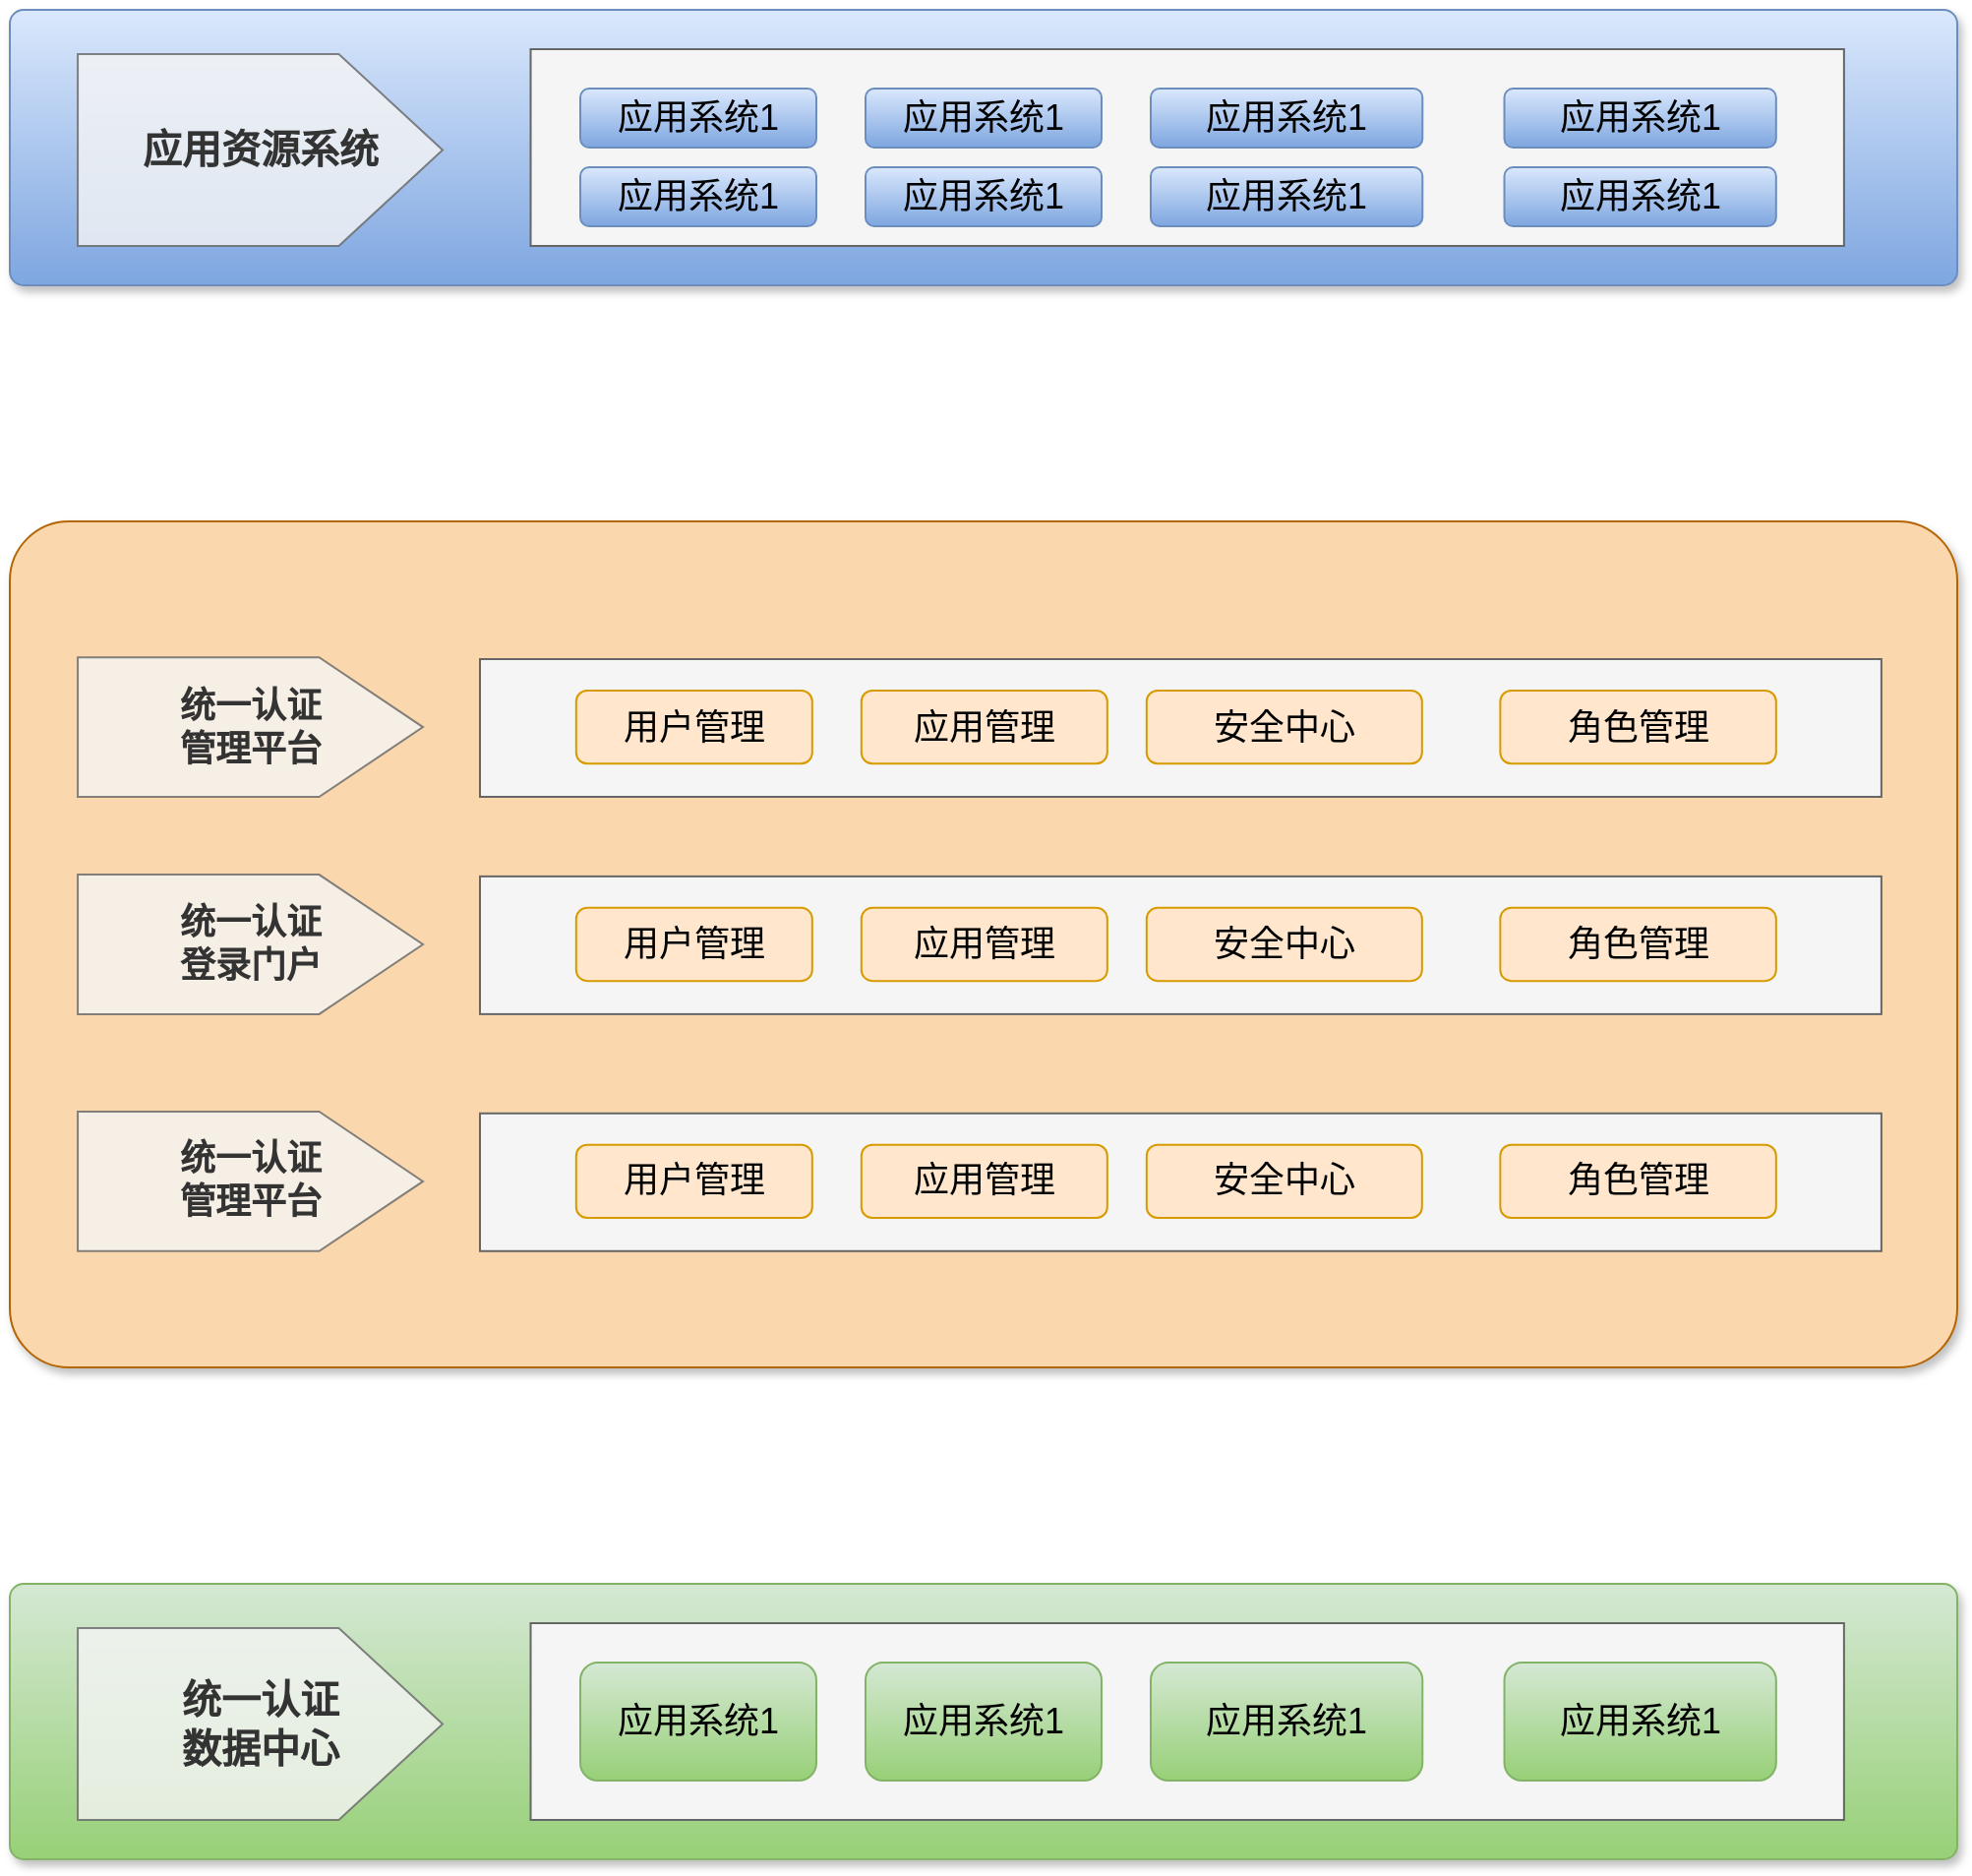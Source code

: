 <mxfile version="18.2.0" type="github">
  <diagram name="Page-1" id="d9b1e647-80fa-b4a2-5024-87a742678bcc">
    <mxGraphModel dx="1335" dy="808" grid="1" gridSize="10" guides="1" tooltips="1" connect="1" arrows="0" fold="1" page="1" pageScale="1" pageWidth="600" pageHeight="1500" background="none" math="0" shadow="0">
      <root>
        <mxCell id="0" />
        <mxCell id="1" parent="0" />
        <mxCell id="57fe6abec08f04cb-7" value="" style="text;html=1;strokeColor=#6c8ebf;fillColor=#dae8fc;align=center;verticalAlign=middle;whiteSpace=wrap;fontSize=54;fontStyle=1;shadow=1;rounded=1;glass=0;sketch=0;gradientColor=#7ea6e0;arcSize=5;" parent="1" vertex="1">
          <mxGeometry x="50" y="90" width="990" height="140" as="geometry" />
        </mxCell>
        <mxCell id="60hh8dOJ01memG8-q0ME-10" value="" style="rounded=0;whiteSpace=wrap;html=1;shadow=0;glass=0;sketch=0;fontSize=20;fillColor=#f5f5f5;fontColor=#333333;strokeColor=#666666;" vertex="1" parent="57fe6abec08f04cb-7">
          <mxGeometry x="264.767" y="20" width="667.674" height="100" as="geometry" />
        </mxCell>
        <mxCell id="60hh8dOJ01memG8-q0ME-2" value="&lt;font style=&quot;font-size: 18px;&quot;&gt;应用系统1&lt;/font&gt;" style="rounded=1;whiteSpace=wrap;html=1;shadow=0;glass=0;sketch=0;fillColor=#dae8fc;strokeColor=#6c8ebf;gradientColor=#7ea6e0;" vertex="1" parent="57fe6abec08f04cb-7">
          <mxGeometry x="290" y="40" width="120" height="30" as="geometry" />
        </mxCell>
        <mxCell id="60hh8dOJ01memG8-q0ME-9" value="&lt;span style=&quot;color: rgb(51, 51, 51);&quot;&gt;&lt;b&gt;&lt;font style=&quot;font-size: 20px;&quot;&gt;应用资源系统&lt;/font&gt;&lt;/b&gt;&lt;/span&gt;" style="html=1;shadow=0;dashed=0;align=center;verticalAlign=middle;shape=mxgraph.arrows2.arrow;dy=0;dx=52.76;notch=0;rounded=0;glass=0;sketch=0;fontSize=18;fillColor=#f5f5f5;fontColor=#333333;strokeColor=#666666;whiteSpace=wrap;opacity=80;" vertex="1" parent="57fe6abec08f04cb-7">
          <mxGeometry x="34.53" y="22.5" width="185.47" height="97.5" as="geometry" />
        </mxCell>
        <mxCell id="60hh8dOJ01memG8-q0ME-16" value="&lt;font style=&quot;font-size: 18px;&quot;&gt;应用系统1&lt;/font&gt;" style="rounded=1;whiteSpace=wrap;html=1;shadow=0;glass=0;sketch=0;fillColor=#dae8fc;strokeColor=#6c8ebf;gradientColor=#7ea6e0;" vertex="1" parent="57fe6abec08f04cb-7">
          <mxGeometry x="759.767" y="40" width="138.14" height="30" as="geometry" />
        </mxCell>
        <mxCell id="60hh8dOJ01memG8-q0ME-15" value="&lt;font style=&quot;font-size: 18px;&quot;&gt;应用系统1&lt;/font&gt;" style="rounded=1;whiteSpace=wrap;html=1;shadow=0;glass=0;sketch=0;fillColor=#dae8fc;strokeColor=#6c8ebf;gradientColor=#7ea6e0;" vertex="1" parent="57fe6abec08f04cb-7">
          <mxGeometry x="579.998" y="40" width="138.14" height="30" as="geometry" />
        </mxCell>
        <mxCell id="60hh8dOJ01memG8-q0ME-14" value="&lt;font style=&quot;font-size: 18px;&quot;&gt;应用系统1&lt;/font&gt;" style="rounded=1;whiteSpace=wrap;html=1;shadow=0;glass=0;sketch=0;fillColor=#dae8fc;strokeColor=#6c8ebf;gradientColor=#7ea6e0;" vertex="1" parent="57fe6abec08f04cb-7">
          <mxGeometry x="759.767" y="80" width="138.14" height="30" as="geometry" />
        </mxCell>
        <mxCell id="60hh8dOJ01memG8-q0ME-13" value="&lt;font style=&quot;font-size: 18px;&quot;&gt;应用系统1&lt;/font&gt;" style="rounded=1;whiteSpace=wrap;html=1;shadow=0;glass=0;sketch=0;fillColor=#dae8fc;strokeColor=#6c8ebf;gradientColor=#7ea6e0;" vertex="1" parent="57fe6abec08f04cb-7">
          <mxGeometry x="579.998" y="80" width="138.14" height="30" as="geometry" />
        </mxCell>
        <mxCell id="60hh8dOJ01memG8-q0ME-12" value="&lt;font style=&quot;font-size: 18px;&quot;&gt;应用系统1&lt;/font&gt;" style="rounded=1;whiteSpace=wrap;html=1;shadow=0;glass=0;sketch=0;fillColor=#dae8fc;strokeColor=#6c8ebf;gradientColor=#7ea6e0;" vertex="1" parent="57fe6abec08f04cb-7">
          <mxGeometry x="435" y="40" width="120" height="30" as="geometry" />
        </mxCell>
        <mxCell id="60hh8dOJ01memG8-q0ME-11" value="&lt;font style=&quot;font-size: 18px;&quot;&gt;应用系统1&lt;/font&gt;" style="rounded=1;whiteSpace=wrap;html=1;shadow=0;glass=0;sketch=0;fillColor=#dae8fc;strokeColor=#6c8ebf;gradientColor=#7ea6e0;" vertex="1" parent="57fe6abec08f04cb-7">
          <mxGeometry x="290" y="80" width="120" height="30" as="geometry" />
        </mxCell>
        <mxCell id="60hh8dOJ01memG8-q0ME-17" value="&lt;font style=&quot;font-size: 18px;&quot;&gt;应用系统1&lt;/font&gt;" style="rounded=1;whiteSpace=wrap;html=1;shadow=0;glass=0;sketch=0;fillColor=#dae8fc;strokeColor=#6c8ebf;gradientColor=#7ea6e0;" vertex="1" parent="57fe6abec08f04cb-7">
          <mxGeometry x="435" y="80" width="120" height="30" as="geometry" />
        </mxCell>
        <mxCell id="60hh8dOJ01memG8-q0ME-18" value="" style="text;html=1;strokeColor=#b46504;fillColor=#fad7ac;align=center;verticalAlign=middle;whiteSpace=wrap;fontSize=54;fontStyle=1;shadow=1;rounded=1;glass=0;sketch=0;arcSize=7;" vertex="1" parent="1">
          <mxGeometry x="50" y="350" width="990" height="430" as="geometry" />
        </mxCell>
        <mxCell id="60hh8dOJ01memG8-q0ME-19" value="" style="rounded=0;whiteSpace=wrap;html=1;shadow=0;glass=0;sketch=0;fontSize=20;fillColor=#f5f5f5;fontColor=#333333;strokeColor=#666666;" vertex="1" parent="60hh8dOJ01memG8-q0ME-18">
          <mxGeometry x="239" y="70" width="712.44" height="70" as="geometry" />
        </mxCell>
        <mxCell id="60hh8dOJ01memG8-q0ME-20" value="&lt;font style=&quot;font-size: 18px;&quot;&gt;用户管理&lt;/font&gt;" style="rounded=1;whiteSpace=wrap;html=1;shadow=0;glass=0;sketch=0;fillColor=#ffe6cc;strokeColor=#d79b00;" vertex="1" parent="60hh8dOJ01memG8-q0ME-18">
          <mxGeometry x="287.91" y="85.99" width="120" height="37.14" as="geometry" />
        </mxCell>
        <mxCell id="60hh8dOJ01memG8-q0ME-21" value="&lt;div style=&quot;&quot;&gt;&lt;b style=&quot;background-color: initial;&quot;&gt;统一认证&lt;/b&gt;&lt;/div&gt;&lt;span style=&quot;color: rgb(51, 51, 51);&quot;&gt;&lt;div style=&quot;&quot;&gt;&lt;b style=&quot;background-color: initial;&quot;&gt;管理平台&lt;/b&gt;&lt;/div&gt;&lt;/span&gt;" style="html=1;shadow=0;dashed=0;align=center;verticalAlign=middle;shape=mxgraph.arrows2.arrow;dy=0;dx=52.76;notch=0;rounded=0;glass=0;sketch=0;fontSize=18;fillColor=#f5f5f5;fontColor=#333333;strokeColor=#666666;whiteSpace=wrap;opacity=80;" vertex="1" parent="60hh8dOJ01memG8-q0ME-18">
          <mxGeometry x="34.53" y="69.11" width="175.47" height="70.89" as="geometry" />
        </mxCell>
        <mxCell id="60hh8dOJ01memG8-q0ME-22" value="&lt;font style=&quot;font-size: 18px;&quot;&gt;角色管理&lt;/font&gt;" style="rounded=1;whiteSpace=wrap;html=1;shadow=0;glass=0;sketch=0;fillColor=#ffe6cc;strokeColor=#d79b00;" vertex="1" parent="60hh8dOJ01memG8-q0ME-18">
          <mxGeometry x="757.68" y="85.99" width="140.23" height="37.14" as="geometry" />
        </mxCell>
        <mxCell id="60hh8dOJ01memG8-q0ME-23" value="&lt;font style=&quot;font-size: 18px;&quot;&gt;安全中心&lt;/font&gt;" style="rounded=1;whiteSpace=wrap;html=1;shadow=0;glass=0;sketch=0;fillColor=#ffe6cc;strokeColor=#d79b00;" vertex="1" parent="60hh8dOJ01memG8-q0ME-18">
          <mxGeometry x="577.91" y="85.99" width="140" height="37.14" as="geometry" />
        </mxCell>
        <mxCell id="60hh8dOJ01memG8-q0ME-26" value="&lt;font style=&quot;font-size: 18px;&quot;&gt;应用管理&lt;/font&gt;" style="rounded=1;whiteSpace=wrap;html=1;shadow=0;glass=0;sketch=0;fillColor=#ffe6cc;strokeColor=#d79b00;" vertex="1" parent="60hh8dOJ01memG8-q0ME-18">
          <mxGeometry x="432.91" y="85.99" width="125" height="37.14" as="geometry" />
        </mxCell>
        <mxCell id="60hh8dOJ01memG8-q0ME-29" value="" style="rounded=0;whiteSpace=wrap;html=1;shadow=0;glass=0;sketch=0;fontSize=20;fillColor=#f5f5f5;fontColor=#333333;strokeColor=#666666;" vertex="1" parent="60hh8dOJ01memG8-q0ME-18">
          <mxGeometry x="239" y="180.44" width="712.44" height="70" as="geometry" />
        </mxCell>
        <mxCell id="60hh8dOJ01memG8-q0ME-30" value="&lt;font style=&quot;font-size: 18px;&quot;&gt;用户管理&lt;/font&gt;" style="rounded=1;whiteSpace=wrap;html=1;shadow=0;glass=0;sketch=0;fillColor=#ffe6cc;strokeColor=#d79b00;" vertex="1" parent="60hh8dOJ01memG8-q0ME-18">
          <mxGeometry x="287.91" y="196.43" width="120" height="37.14" as="geometry" />
        </mxCell>
        <mxCell id="60hh8dOJ01memG8-q0ME-31" value="&lt;span style=&quot;color: rgb(51, 51, 51);&quot;&gt;&lt;b&gt;&lt;font style=&quot;font-size: 18px;&quot;&gt;统一认证&lt;br&gt;登录门户&lt;/font&gt;&lt;/b&gt;&lt;/span&gt;" style="html=1;shadow=0;dashed=0;align=center;verticalAlign=middle;shape=mxgraph.arrows2.arrow;dy=0;dx=52.76;notch=0;rounded=0;glass=0;sketch=0;fontSize=18;fillColor=#f5f5f5;fontColor=#333333;strokeColor=#666666;whiteSpace=wrap;opacity=80;" vertex="1" parent="60hh8dOJ01memG8-q0ME-18">
          <mxGeometry x="34.53" y="179.55" width="175.47" height="70.89" as="geometry" />
        </mxCell>
        <mxCell id="60hh8dOJ01memG8-q0ME-32" value="&lt;font style=&quot;font-size: 18px;&quot;&gt;角色管理&lt;/font&gt;" style="rounded=1;whiteSpace=wrap;html=1;shadow=0;glass=0;sketch=0;fillColor=#ffe6cc;strokeColor=#d79b00;" vertex="1" parent="60hh8dOJ01memG8-q0ME-18">
          <mxGeometry x="757.68" y="196.43" width="140.23" height="37.14" as="geometry" />
        </mxCell>
        <mxCell id="60hh8dOJ01memG8-q0ME-33" value="&lt;font style=&quot;font-size: 18px;&quot;&gt;安全中心&lt;/font&gt;" style="rounded=1;whiteSpace=wrap;html=1;shadow=0;glass=0;sketch=0;fillColor=#ffe6cc;strokeColor=#d79b00;" vertex="1" parent="60hh8dOJ01memG8-q0ME-18">
          <mxGeometry x="577.91" y="196.43" width="140" height="37.14" as="geometry" />
        </mxCell>
        <mxCell id="60hh8dOJ01memG8-q0ME-34" value="&lt;font style=&quot;font-size: 18px;&quot;&gt;应用管理&lt;/font&gt;" style="rounded=1;whiteSpace=wrap;html=1;shadow=0;glass=0;sketch=0;fillColor=#ffe6cc;strokeColor=#d79b00;" vertex="1" parent="60hh8dOJ01memG8-q0ME-18">
          <mxGeometry x="432.91" y="196.43" width="125" height="37.14" as="geometry" />
        </mxCell>
        <mxCell id="60hh8dOJ01memG8-q0ME-35" value="" style="rounded=0;whiteSpace=wrap;html=1;shadow=0;glass=0;sketch=0;fontSize=20;fillColor=#f5f5f5;fontColor=#333333;strokeColor=#666666;" vertex="1" parent="60hh8dOJ01memG8-q0ME-18">
          <mxGeometry x="239" y="300.89" width="712.44" height="70" as="geometry" />
        </mxCell>
        <mxCell id="60hh8dOJ01memG8-q0ME-36" value="&lt;font style=&quot;font-size: 18px;&quot;&gt;用户管理&lt;/font&gt;" style="rounded=1;whiteSpace=wrap;html=1;shadow=0;glass=0;sketch=0;fillColor=#ffe6cc;strokeColor=#d79b00;" vertex="1" parent="60hh8dOJ01memG8-q0ME-18">
          <mxGeometry x="287.91" y="316.88" width="120" height="37.14" as="geometry" />
        </mxCell>
        <mxCell id="60hh8dOJ01memG8-q0ME-37" value="&lt;span style=&quot;color: rgb(51, 51, 51);&quot;&gt;&lt;b&gt;&lt;font style=&quot;font-size: 18px;&quot;&gt;统一认证&lt;br&gt;管理平台&lt;/font&gt;&lt;/b&gt;&lt;/span&gt;" style="html=1;shadow=0;dashed=0;align=center;verticalAlign=middle;shape=mxgraph.arrows2.arrow;dy=0;dx=52.76;notch=0;rounded=0;glass=0;sketch=0;fontSize=18;fillColor=#f5f5f5;fontColor=#333333;strokeColor=#666666;whiteSpace=wrap;opacity=80;" vertex="1" parent="60hh8dOJ01memG8-q0ME-18">
          <mxGeometry x="34.53" y="300" width="175.47" height="70.89" as="geometry" />
        </mxCell>
        <mxCell id="60hh8dOJ01memG8-q0ME-38" value="&lt;font style=&quot;font-size: 18px;&quot;&gt;角色管理&lt;/font&gt;" style="rounded=1;whiteSpace=wrap;html=1;shadow=0;glass=0;sketch=0;fillColor=#ffe6cc;strokeColor=#d79b00;" vertex="1" parent="60hh8dOJ01memG8-q0ME-18">
          <mxGeometry x="757.68" y="316.88" width="140.23" height="37.14" as="geometry" />
        </mxCell>
        <mxCell id="60hh8dOJ01memG8-q0ME-39" value="&lt;font style=&quot;font-size: 18px;&quot;&gt;安全中心&lt;/font&gt;" style="rounded=1;whiteSpace=wrap;html=1;shadow=0;glass=0;sketch=0;fillColor=#ffe6cc;strokeColor=#d79b00;" vertex="1" parent="60hh8dOJ01memG8-q0ME-18">
          <mxGeometry x="577.91" y="316.88" width="140" height="37.14" as="geometry" />
        </mxCell>
        <mxCell id="60hh8dOJ01memG8-q0ME-40" value="&lt;font style=&quot;font-size: 18px;&quot;&gt;应用管理&lt;/font&gt;" style="rounded=1;whiteSpace=wrap;html=1;shadow=0;glass=0;sketch=0;fillColor=#ffe6cc;strokeColor=#d79b00;" vertex="1" parent="60hh8dOJ01memG8-q0ME-18">
          <mxGeometry x="432.91" y="316.88" width="125" height="37.14" as="geometry" />
        </mxCell>
        <mxCell id="60hh8dOJ01memG8-q0ME-41" value="" style="text;html=1;strokeColor=#82b366;fillColor=#d5e8d4;align=center;verticalAlign=middle;whiteSpace=wrap;fontSize=54;fontStyle=1;shadow=1;rounded=1;glass=0;sketch=0;gradientColor=#97d077;arcSize=5;" vertex="1" parent="1">
          <mxGeometry x="50" y="890" width="990" height="140" as="geometry" />
        </mxCell>
        <mxCell id="60hh8dOJ01memG8-q0ME-42" value="" style="rounded=0;whiteSpace=wrap;html=1;shadow=0;glass=0;sketch=0;fontSize=20;fillColor=#f5f5f5;fontColor=#333333;strokeColor=#666666;" vertex="1" parent="60hh8dOJ01memG8-q0ME-41">
          <mxGeometry x="264.767" y="20" width="667.674" height="100" as="geometry" />
        </mxCell>
        <mxCell id="60hh8dOJ01memG8-q0ME-43" value="&lt;font style=&quot;font-size: 18px;&quot;&gt;应用系统1&lt;/font&gt;" style="rounded=1;whiteSpace=wrap;html=1;shadow=0;glass=0;sketch=0;fillColor=#d5e8d4;strokeColor=#82b366;gradientColor=#97d077;" vertex="1" parent="60hh8dOJ01memG8-q0ME-41">
          <mxGeometry x="290" y="40" width="120" height="60" as="geometry" />
        </mxCell>
        <mxCell id="60hh8dOJ01memG8-q0ME-44" value="&lt;span style=&quot;color: rgb(51, 51, 51);&quot;&gt;&lt;b&gt;&lt;font style=&quot;font-size: 20px;&quot;&gt;统一认证&lt;br&gt;数据中心&lt;br&gt;&lt;/font&gt;&lt;/b&gt;&lt;/span&gt;" style="html=1;shadow=0;dashed=0;align=center;verticalAlign=middle;shape=mxgraph.arrows2.arrow;dy=0;dx=52.76;notch=0;rounded=0;glass=0;sketch=0;fontSize=18;fillColor=#f5f5f5;fontColor=#333333;strokeColor=#666666;whiteSpace=wrap;opacity=80;" vertex="1" parent="60hh8dOJ01memG8-q0ME-41">
          <mxGeometry x="34.53" y="22.5" width="185.47" height="97.5" as="geometry" />
        </mxCell>
        <mxCell id="60hh8dOJ01memG8-q0ME-45" value="&lt;font style=&quot;font-size: 18px;&quot;&gt;应用系统1&lt;/font&gt;" style="rounded=1;whiteSpace=wrap;html=1;shadow=0;glass=0;sketch=0;fillColor=#d5e8d4;strokeColor=#82b366;gradientColor=#97d077;" vertex="1" parent="60hh8dOJ01memG8-q0ME-41">
          <mxGeometry x="759.77" y="40" width="138.14" height="60" as="geometry" />
        </mxCell>
        <mxCell id="60hh8dOJ01memG8-q0ME-46" value="&lt;font style=&quot;font-size: 18px;&quot;&gt;应用系统1&lt;/font&gt;" style="rounded=1;whiteSpace=wrap;html=1;shadow=0;glass=0;sketch=0;fillColor=#d5e8d4;strokeColor=#82b366;gradientColor=#97d077;" vertex="1" parent="60hh8dOJ01memG8-q0ME-41">
          <mxGeometry x="580" y="40" width="138.14" height="60" as="geometry" />
        </mxCell>
        <mxCell id="60hh8dOJ01memG8-q0ME-49" value="&lt;font style=&quot;font-size: 18px;&quot;&gt;应用系统1&lt;/font&gt;" style="rounded=1;whiteSpace=wrap;html=1;shadow=0;glass=0;sketch=0;fillColor=#d5e8d4;strokeColor=#82b366;gradientColor=#97d077;" vertex="1" parent="60hh8dOJ01memG8-q0ME-41">
          <mxGeometry x="435" y="40" width="120" height="60" as="geometry" />
        </mxCell>
      </root>
    </mxGraphModel>
  </diagram>
</mxfile>

